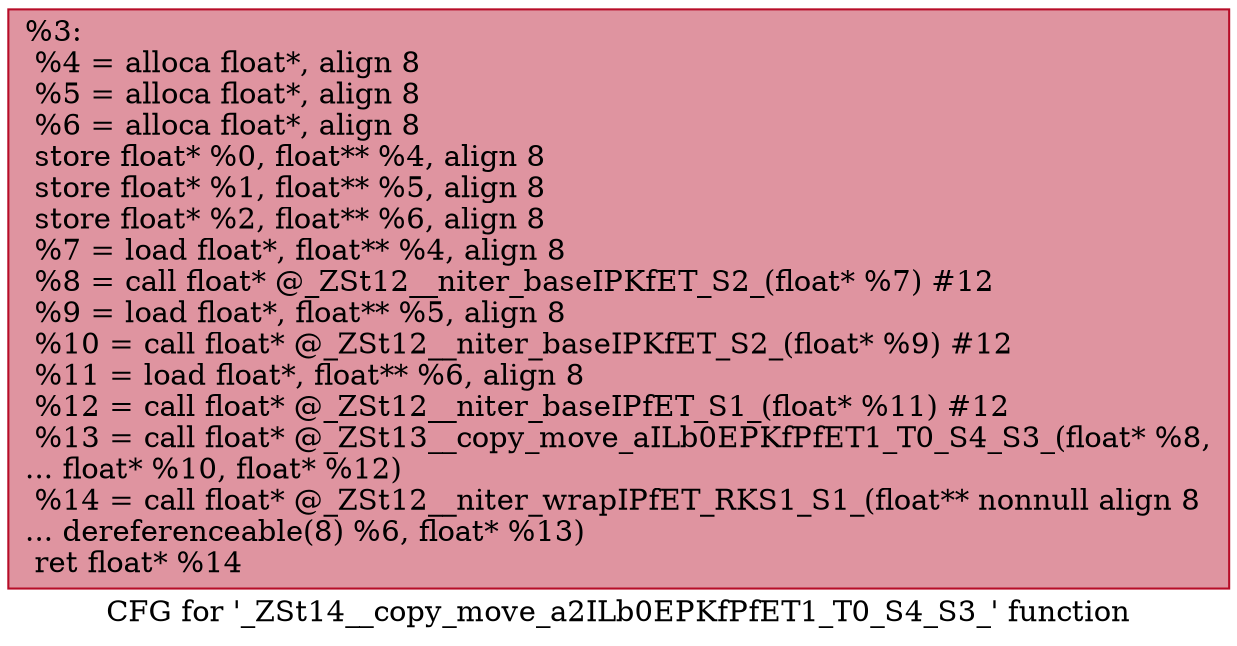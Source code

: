 digraph "CFG for '_ZSt14__copy_move_a2ILb0EPKfPfET1_T0_S4_S3_' function" {
	label="CFG for '_ZSt14__copy_move_a2ILb0EPKfPfET1_T0_S4_S3_' function";

	Node0x559363e2cf70 [shape=record,color="#b70d28ff", style=filled, fillcolor="#b70d2870",label="{%3:\l  %4 = alloca float*, align 8\l  %5 = alloca float*, align 8\l  %6 = alloca float*, align 8\l  store float* %0, float** %4, align 8\l  store float* %1, float** %5, align 8\l  store float* %2, float** %6, align 8\l  %7 = load float*, float** %4, align 8\l  %8 = call float* @_ZSt12__niter_baseIPKfET_S2_(float* %7) #12\l  %9 = load float*, float** %5, align 8\l  %10 = call float* @_ZSt12__niter_baseIPKfET_S2_(float* %9) #12\l  %11 = load float*, float** %6, align 8\l  %12 = call float* @_ZSt12__niter_baseIPfET_S1_(float* %11) #12\l  %13 = call float* @_ZSt13__copy_move_aILb0EPKfPfET1_T0_S4_S3_(float* %8,\l... float* %10, float* %12)\l  %14 = call float* @_ZSt12__niter_wrapIPfET_RKS1_S1_(float** nonnull align 8\l... dereferenceable(8) %6, float* %13)\l  ret float* %14\l}"];
}
